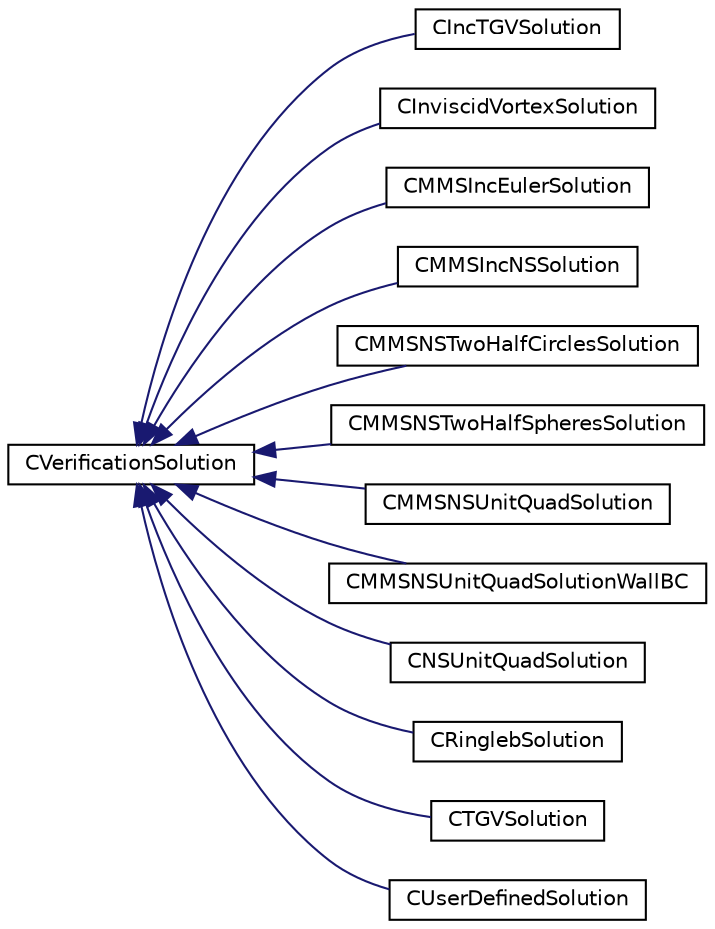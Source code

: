 digraph "Graphical Class Hierarchy"
{
 // LATEX_PDF_SIZE
  edge [fontname="Helvetica",fontsize="10",labelfontname="Helvetica",labelfontsize="10"];
  node [fontname="Helvetica",fontsize="10",shape=record];
  rankdir="LR";
  Node0 [label="CVerificationSolution",height=0.2,width=0.4,color="black", fillcolor="white", style="filled",URL="$classCVerificationSolution.html",tooltip="Class for holding verification PDE solutions, e.g., phi = phi(x,y,z,t), used for initial conditions,..."];
  Node0 -> Node1 [dir="back",color="midnightblue",fontsize="10",style="solid",fontname="Helvetica"];
  Node1 [label="CIncTGVSolution",height=0.2,width=0.4,color="black", fillcolor="white", style="filled",URL="$classCIncTGVSolution.html",tooltip="Class to define the required data for the incompressible Taylor Green Vortex."];
  Node0 -> Node2 [dir="back",color="midnightblue",fontsize="10",style="solid",fontname="Helvetica"];
  Node2 [label="CInviscidVortexSolution",height=0.2,width=0.4,color="black", fillcolor="white", style="filled",URL="$classCInviscidVortexSolution.html",tooltip="Class to define the required data for the Inviscid Vortex."];
  Node0 -> Node3 [dir="back",color="midnightblue",fontsize="10",style="solid",fontname="Helvetica"];
  Node3 [label="CMMSIncEulerSolution",height=0.2,width=0.4,color="black", fillcolor="white", style="filled",URL="$classCMMSIncEulerSolution.html",tooltip="Class to define the required data for the manufactured solution of the incompressible Euler equations..."];
  Node0 -> Node4 [dir="back",color="midnightblue",fontsize="10",style="solid",fontname="Helvetica"];
  Node4 [label="CMMSIncNSSolution",height=0.2,width=0.4,color="black", fillcolor="white", style="filled",URL="$classCMMSIncNSSolution.html",tooltip="Class to define the required data for the manufactured solution of the laminar incompressible Navier-..."];
  Node0 -> Node5 [dir="back",color="midnightblue",fontsize="10",style="solid",fontname="Helvetica"];
  Node5 [label="CMMSNSTwoHalfCirclesSolution",height=0.2,width=0.4,color="black", fillcolor="white", style="filled",URL="$classCMMSNSTwoHalfCirclesSolution.html",tooltip="Class to define the required data for the manufactured solution of the laminar Navier-Stokes equation..."];
  Node0 -> Node6 [dir="back",color="midnightblue",fontsize="10",style="solid",fontname="Helvetica"];
  Node6 [label="CMMSNSTwoHalfSpheresSolution",height=0.2,width=0.4,color="black", fillcolor="white", style="filled",URL="$classCMMSNSTwoHalfSpheresSolution.html",tooltip="Class to define the required data for the manufactured solution of the laminar Navier-Stokes equation..."];
  Node0 -> Node7 [dir="back",color="midnightblue",fontsize="10",style="solid",fontname="Helvetica"];
  Node7 [label="CMMSNSUnitQuadSolution",height=0.2,width=0.4,color="black", fillcolor="white", style="filled",URL="$classCMMSNSUnitQuadSolution.html",tooltip="Class to define the required data for the manufactured solution of the laminar Navier-Stokes equation..."];
  Node0 -> Node8 [dir="back",color="midnightblue",fontsize="10",style="solid",fontname="Helvetica"];
  Node8 [label="CMMSNSUnitQuadSolutionWallBC",height=0.2,width=0.4,color="black", fillcolor="white", style="filled",URL="$classCMMSNSUnitQuadSolutionWallBC.html",tooltip="Class to define the required data for the manufactured solution of the laminar Navier-Stokes equation..."];
  Node0 -> Node9 [dir="back",color="midnightblue",fontsize="10",style="solid",fontname="Helvetica"];
  Node9 [label="CNSUnitQuadSolution",height=0.2,width=0.4,color="black", fillcolor="white", style="filled",URL="$classCNSUnitQuadSolution.html",tooltip="Class to define the required data for the Navier-Stokes solution on a unit quad, heat conduction is n..."];
  Node0 -> Node10 [dir="back",color="midnightblue",fontsize="10",style="solid",fontname="Helvetica"];
  Node10 [label="CRinglebSolution",height=0.2,width=0.4,color="black", fillcolor="white", style="filled",URL="$classCRinglebSolution.html",tooltip="Class to define the required data for the Ringleb flow."];
  Node0 -> Node11 [dir="back",color="midnightblue",fontsize="10",style="solid",fontname="Helvetica"];
  Node11 [label="CTGVSolution",height=0.2,width=0.4,color="black", fillcolor="white", style="filled",URL="$classCTGVSolution.html",tooltip="Class to define the required data for the Taylor Green Vortex."];
  Node0 -> Node12 [dir="back",color="midnightblue",fontsize="10",style="solid",fontname="Helvetica"];
  Node12 [label="CUserDefinedSolution",height=0.2,width=0.4,color="black", fillcolor="white", style="filled",URL="$classCUserDefinedSolution.html",tooltip="Class to define the required data for a user defined solution."];
}
